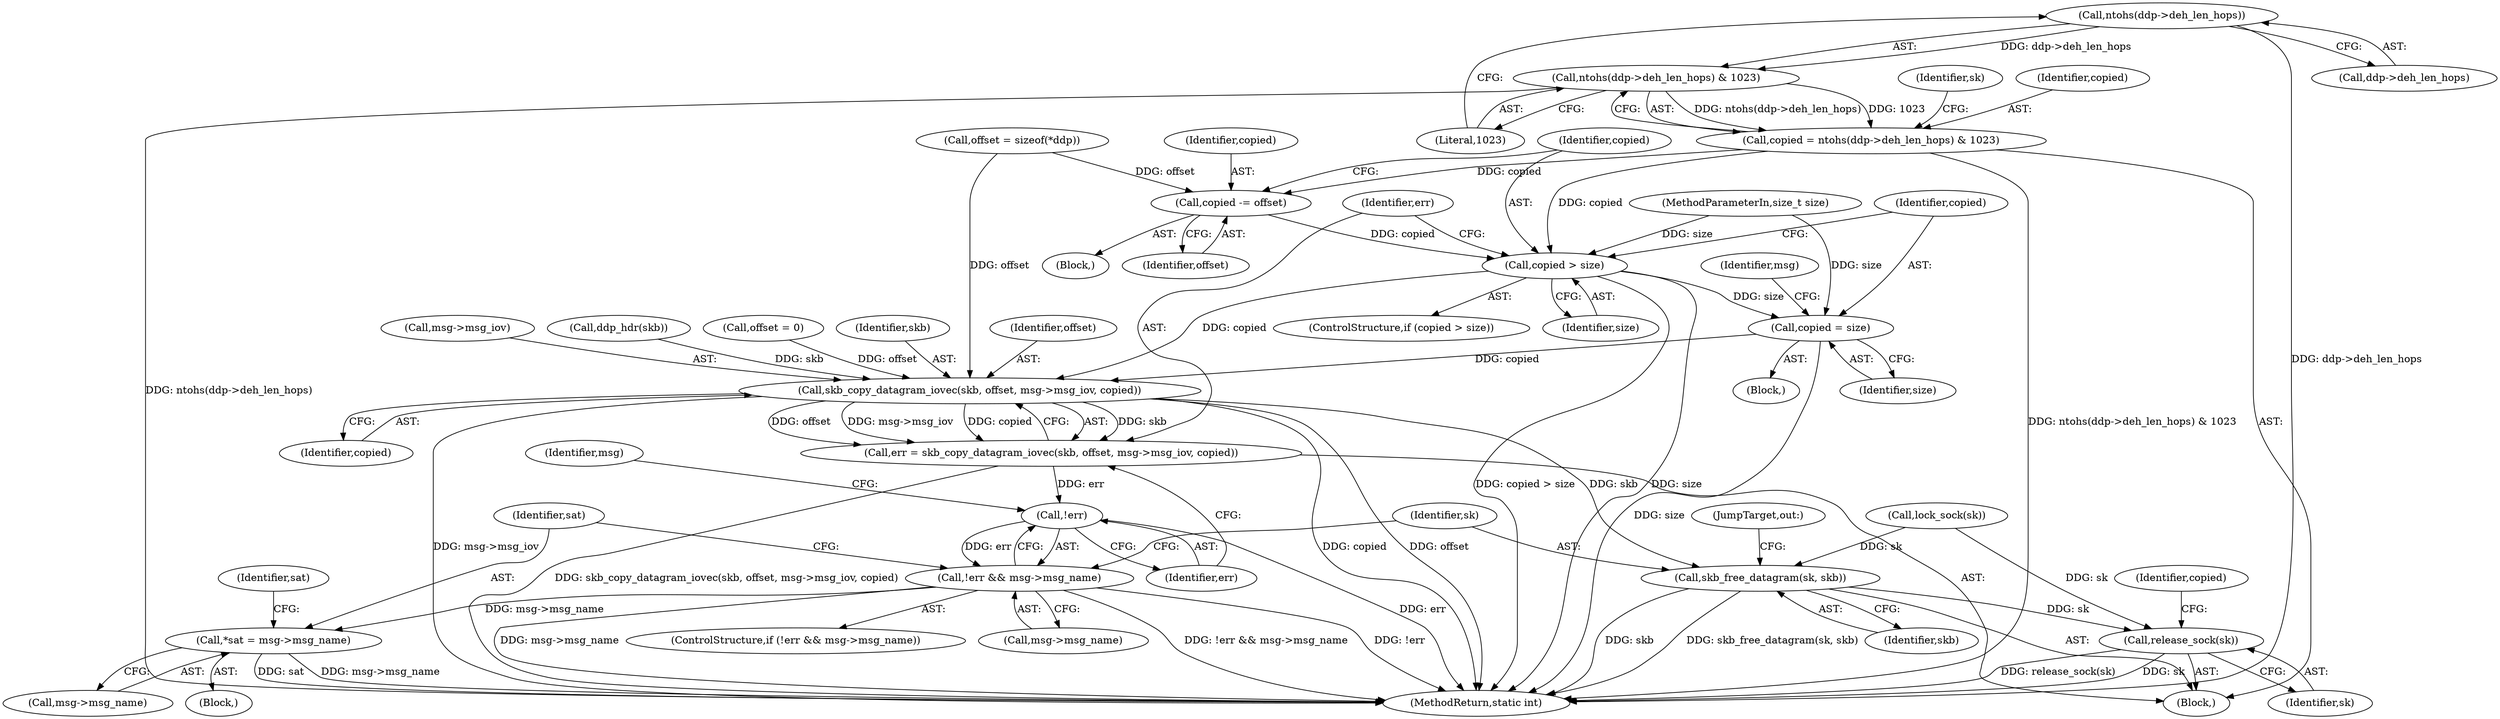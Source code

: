 digraph "0_linux_f3d3342602f8bcbf37d7c46641cb9bca7618eb1c_3@pointer" {
"1000154" [label="(Call,ntohs(ddp->deh_len_hops))"];
"1000153" [label="(Call,ntohs(ddp->deh_len_hops) & 1023)"];
"1000151" [label="(Call,copied = ntohs(ddp->deh_len_hops) & 1023)"];
"1000171" [label="(Call,copied -= offset)"];
"1000175" [label="(Call,copied > size)"];
"1000179" [label="(Call,copied = size)"];
"1000189" [label="(Call,skb_copy_datagram_iovec(skb, offset, msg->msg_iov, copied))"];
"1000187" [label="(Call,err = skb_copy_datagram_iovec(skb, offset, msg->msg_iov, copied))"];
"1000198" [label="(Call,!err)"];
"1000197" [label="(Call,!err && msg->msg_name)"];
"1000205" [label="(Call,*sat = msg->msg_name)"];
"1000247" [label="(Call,skb_free_datagram(sk, skb))"];
"1000251" [label="(Call,release_sock(sk))"];
"1000251" [label="(Call,release_sock(sk))"];
"1000166" [label="(Call,offset = sizeof(*ddp))"];
"1000198" [label="(Call,!err)"];
"1000197" [label="(Call,!err && msg->msg_name)"];
"1000249" [label="(Identifier,skb)"];
"1000158" [label="(Literal,1023)"];
"1000191" [label="(Identifier,offset)"];
"1000187" [label="(Call,err = skb_copy_datagram_iovec(skb, offset, msg->msg_iov, copied))"];
"1000175" [label="(Call,copied > size)"];
"1000201" [label="(Identifier,msg)"];
"1000250" [label="(JumpTarget,out:)"];
"1000162" [label="(Identifier,sk)"];
"1000155" [label="(Call,ddp->deh_len_hops)"];
"1000176" [label="(Identifier,copied)"];
"1000108" [label="(Block,)"];
"1000177" [label="(Identifier,size)"];
"1000199" [label="(Identifier,err)"];
"1000179" [label="(Call,copied = size)"];
"1000189" [label="(Call,skb_copy_datagram_iovec(skb, offset, msg->msg_iov, copied))"];
"1000247" [label="(Call,skb_free_datagram(sk, skb))"];
"1000203" [label="(Block,)"];
"1000192" [label="(Call,msg->msg_iov)"];
"1000165" [label="(Block,)"];
"1000188" [label="(Identifier,err)"];
"1000181" [label="(Identifier,size)"];
"1000154" [label="(Call,ntohs(ddp->deh_len_hops))"];
"1000200" [label="(Call,msg->msg_name)"];
"1000254" [label="(MethodReturn,static int)"];
"1000205" [label="(Call,*sat = msg->msg_name)"];
"1000196" [label="(ControlStructure,if (!err && msg->msg_name))"];
"1000206" [label="(Identifier,sat)"];
"1000174" [label="(ControlStructure,if (copied > size))"];
"1000149" [label="(Call,ddp_hdr(skb))"];
"1000121" [label="(Call,offset = 0)"];
"1000184" [label="(Identifier,msg)"];
"1000178" [label="(Block,)"];
"1000172" [label="(Identifier,copied)"];
"1000195" [label="(Identifier,copied)"];
"1000190" [label="(Identifier,skb)"];
"1000141" [label="(Call,lock_sock(sk))"];
"1000173" [label="(Identifier,offset)"];
"1000153" [label="(Call,ntohs(ddp->deh_len_hops) & 1023)"];
"1000151" [label="(Call,copied = ntohs(ddp->deh_len_hops) & 1023)"];
"1000180" [label="(Identifier,copied)"];
"1000212" [label="(Identifier,sat)"];
"1000152" [label="(Identifier,copied)"];
"1000252" [label="(Identifier,sk)"];
"1000253" [label="(Identifier,copied)"];
"1000207" [label="(Call,msg->msg_name)"];
"1000106" [label="(MethodParameterIn,size_t size)"];
"1000171" [label="(Call,copied -= offset)"];
"1000248" [label="(Identifier,sk)"];
"1000154" -> "1000153"  [label="AST: "];
"1000154" -> "1000155"  [label="CFG: "];
"1000155" -> "1000154"  [label="AST: "];
"1000158" -> "1000154"  [label="CFG: "];
"1000154" -> "1000254"  [label="DDG: ddp->deh_len_hops"];
"1000154" -> "1000153"  [label="DDG: ddp->deh_len_hops"];
"1000153" -> "1000151"  [label="AST: "];
"1000153" -> "1000158"  [label="CFG: "];
"1000158" -> "1000153"  [label="AST: "];
"1000151" -> "1000153"  [label="CFG: "];
"1000153" -> "1000254"  [label="DDG: ntohs(ddp->deh_len_hops)"];
"1000153" -> "1000151"  [label="DDG: ntohs(ddp->deh_len_hops)"];
"1000153" -> "1000151"  [label="DDG: 1023"];
"1000151" -> "1000108"  [label="AST: "];
"1000152" -> "1000151"  [label="AST: "];
"1000162" -> "1000151"  [label="CFG: "];
"1000151" -> "1000254"  [label="DDG: ntohs(ddp->deh_len_hops) & 1023"];
"1000151" -> "1000171"  [label="DDG: copied"];
"1000151" -> "1000175"  [label="DDG: copied"];
"1000171" -> "1000165"  [label="AST: "];
"1000171" -> "1000173"  [label="CFG: "];
"1000172" -> "1000171"  [label="AST: "];
"1000173" -> "1000171"  [label="AST: "];
"1000176" -> "1000171"  [label="CFG: "];
"1000166" -> "1000171"  [label="DDG: offset"];
"1000171" -> "1000175"  [label="DDG: copied"];
"1000175" -> "1000174"  [label="AST: "];
"1000175" -> "1000177"  [label="CFG: "];
"1000176" -> "1000175"  [label="AST: "];
"1000177" -> "1000175"  [label="AST: "];
"1000180" -> "1000175"  [label="CFG: "];
"1000188" -> "1000175"  [label="CFG: "];
"1000175" -> "1000254"  [label="DDG: size"];
"1000175" -> "1000254"  [label="DDG: copied > size"];
"1000106" -> "1000175"  [label="DDG: size"];
"1000175" -> "1000179"  [label="DDG: size"];
"1000175" -> "1000189"  [label="DDG: copied"];
"1000179" -> "1000178"  [label="AST: "];
"1000179" -> "1000181"  [label="CFG: "];
"1000180" -> "1000179"  [label="AST: "];
"1000181" -> "1000179"  [label="AST: "];
"1000184" -> "1000179"  [label="CFG: "];
"1000179" -> "1000254"  [label="DDG: size"];
"1000106" -> "1000179"  [label="DDG: size"];
"1000179" -> "1000189"  [label="DDG: copied"];
"1000189" -> "1000187"  [label="AST: "];
"1000189" -> "1000195"  [label="CFG: "];
"1000190" -> "1000189"  [label="AST: "];
"1000191" -> "1000189"  [label="AST: "];
"1000192" -> "1000189"  [label="AST: "];
"1000195" -> "1000189"  [label="AST: "];
"1000187" -> "1000189"  [label="CFG: "];
"1000189" -> "1000254"  [label="DDG: copied"];
"1000189" -> "1000254"  [label="DDG: offset"];
"1000189" -> "1000254"  [label="DDG: msg->msg_iov"];
"1000189" -> "1000187"  [label="DDG: skb"];
"1000189" -> "1000187"  [label="DDG: offset"];
"1000189" -> "1000187"  [label="DDG: msg->msg_iov"];
"1000189" -> "1000187"  [label="DDG: copied"];
"1000149" -> "1000189"  [label="DDG: skb"];
"1000121" -> "1000189"  [label="DDG: offset"];
"1000166" -> "1000189"  [label="DDG: offset"];
"1000189" -> "1000247"  [label="DDG: skb"];
"1000187" -> "1000108"  [label="AST: "];
"1000188" -> "1000187"  [label="AST: "];
"1000199" -> "1000187"  [label="CFG: "];
"1000187" -> "1000254"  [label="DDG: skb_copy_datagram_iovec(skb, offset, msg->msg_iov, copied)"];
"1000187" -> "1000198"  [label="DDG: err"];
"1000198" -> "1000197"  [label="AST: "];
"1000198" -> "1000199"  [label="CFG: "];
"1000199" -> "1000198"  [label="AST: "];
"1000201" -> "1000198"  [label="CFG: "];
"1000197" -> "1000198"  [label="CFG: "];
"1000198" -> "1000254"  [label="DDG: err"];
"1000198" -> "1000197"  [label="DDG: err"];
"1000197" -> "1000196"  [label="AST: "];
"1000197" -> "1000200"  [label="CFG: "];
"1000200" -> "1000197"  [label="AST: "];
"1000206" -> "1000197"  [label="CFG: "];
"1000248" -> "1000197"  [label="CFG: "];
"1000197" -> "1000254"  [label="DDG: msg->msg_name"];
"1000197" -> "1000254"  [label="DDG: !err && msg->msg_name"];
"1000197" -> "1000254"  [label="DDG: !err"];
"1000197" -> "1000205"  [label="DDG: msg->msg_name"];
"1000205" -> "1000203"  [label="AST: "];
"1000205" -> "1000207"  [label="CFG: "];
"1000206" -> "1000205"  [label="AST: "];
"1000207" -> "1000205"  [label="AST: "];
"1000212" -> "1000205"  [label="CFG: "];
"1000205" -> "1000254"  [label="DDG: sat"];
"1000205" -> "1000254"  [label="DDG: msg->msg_name"];
"1000247" -> "1000108"  [label="AST: "];
"1000247" -> "1000249"  [label="CFG: "];
"1000248" -> "1000247"  [label="AST: "];
"1000249" -> "1000247"  [label="AST: "];
"1000250" -> "1000247"  [label="CFG: "];
"1000247" -> "1000254"  [label="DDG: skb_free_datagram(sk, skb)"];
"1000247" -> "1000254"  [label="DDG: skb"];
"1000141" -> "1000247"  [label="DDG: sk"];
"1000247" -> "1000251"  [label="DDG: sk"];
"1000251" -> "1000108"  [label="AST: "];
"1000251" -> "1000252"  [label="CFG: "];
"1000252" -> "1000251"  [label="AST: "];
"1000253" -> "1000251"  [label="CFG: "];
"1000251" -> "1000254"  [label="DDG: release_sock(sk)"];
"1000251" -> "1000254"  [label="DDG: sk"];
"1000141" -> "1000251"  [label="DDG: sk"];
}
